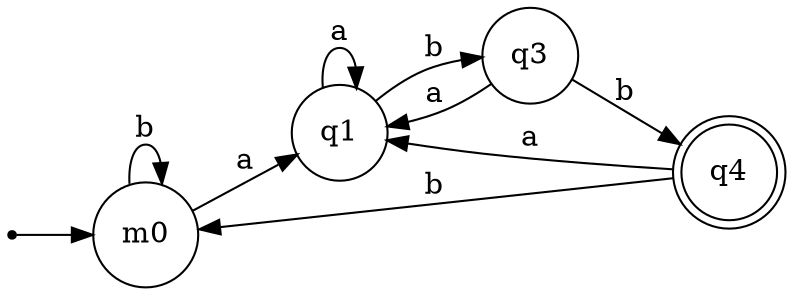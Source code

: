 digraph Automaton {
rankdir=LR;
__start__ [shape=point];
m0 [shape=circle];
q1 [shape=circle];
q3 [shape=circle];
q4 [shape=doublecircle];
__start__ -> m0;
m0 -> q1 [label="a"]; 
m0 -> m0 [label="b"]; 
q1 -> q1 [label="a"]; 
q1 -> q3 [label="b"]; 
q3 -> q1 [label="a"]; 
q3 -> q4 [label="b"]; 
q4 -> q1 [label="a"]; 
q4 -> m0 [label="b"]; 
}